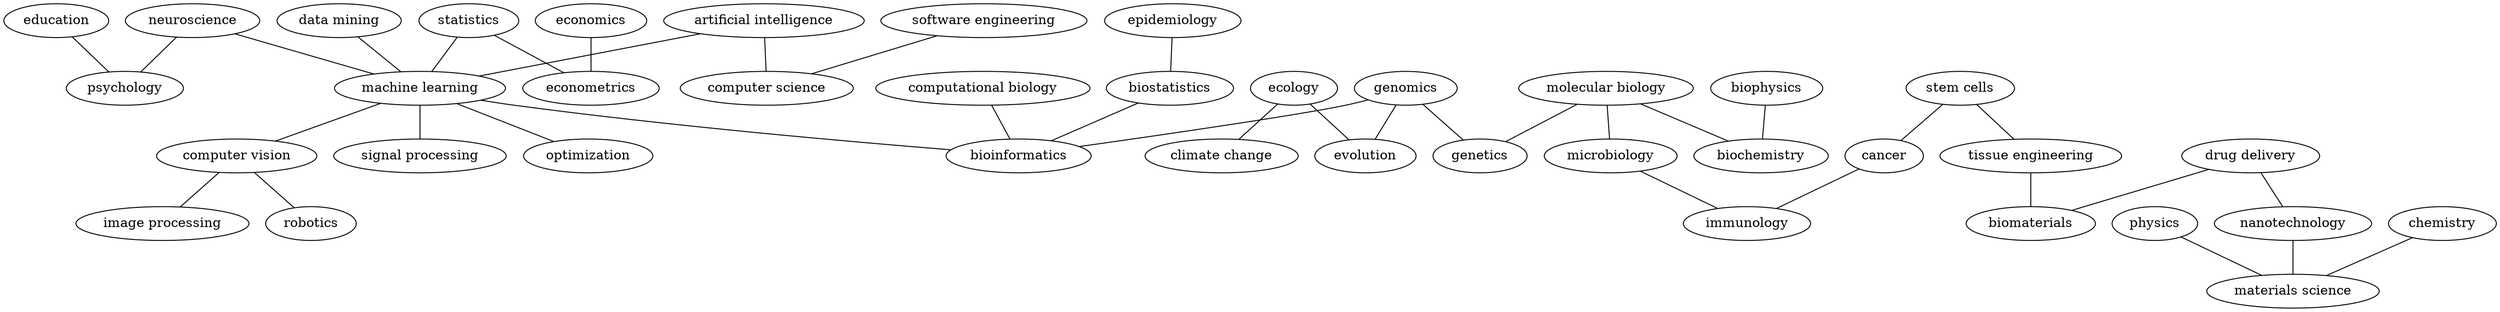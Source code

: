 strict graph "" {
	node [label="\N"];
	7045	[id=7045,
		label=education,
		level=2,
		pos="5911.667982074514,-462.674710616202",
		weight=0];
	15310	[id=15310,
		label=psychology,
		level=2,
		pos="5595.796342074518,-676.6377206161997",
		weight=0];
	7045 -- 15310	[level=2];
	29707	[id=29707,
		label=neuroscience,
		level=1,
		pos="4088.7652220745167,-966.879320616199",
		weight=0];
	18505	[id=18505,
		label="machine learning",
		level=1,
		pos="1267.6529220745215,-2966.2644706161973",
		weight=0];
	29707 -- 18505	[level=1];
	29707 -- 15310	[level=2];
	31766	[id=31766,
		label=genomics,
		level=2,
		pos="-2320.394497925481,1804.3413193838023",
		weight=0];
	31455	[id=31455,
		label=bioinformatics,
		level=2,
		pos="-1505.501577925479,635.3342093838",
		weight=0];
	31766 -- 31455	[level=2];
	22246	[id=22246,
		label=evolution,
		level=2,
		pos="-2912.1728279254785,1375.1929093838044",
		weight=0];
	31766 -- 22246	[level=2];
	10227	[id=10227,
		label=genetics,
		level=2,
		pos="-2949.9554379254823,2222.561769383801",
		weight=0];
	31766 -- 10227	[level=2];
	33558	[id=33558,
		label="software engineering",
		level=2,
		pos="6699.670572074519,-2884.9379706162017",
		weight=0];
	8062	[id=8062,
		label="computer science",
		level=2,
		pos="6062.335182074521,-2931.288600616199",
		weight=0];
	33558 -- 8062	[level=2];
	3099	[id=3099,
		label=chemistry,
		level=2,
		pos="-8413.750787925474,9299.710109383805",
		weight=0];
	14066	[id=14066,
		label="materials science",
		level=2,
		pos="-7940.8507179254775,8549.931059383798",
		weight=0];
	3099 -- 14066	[level=2];
	11170	[id=11170,
		label=statistics,
		level=2,
		pos="444.05386207451556,-6747.321400616202",
		weight=0];
	11170 -- 18505	[level=2];
	16382	[id=16382,
		label=econometrics,
		level=2,
		pos="173.72493207451953,-7289.3986206161935",
		weight=0];
	11170 -- 16382	[level=2];
	22947	[id=22947,
		label=economics,
		level=2,
		pos="61.158572074518815,-7756.152330616205",
		weight=0];
	22947 -- 16382	[level=2];
	34347	[id=34347,
		label=epidemiology,
		level=2,
		pos="-2178.117537925482,2651.7767793837993",
		weight=0];
	30514	[id=30514,
		label=biostatistics,
		level=2,
		pos="-1811.650147925484,1887.6835393838064",
		weight=0];
	34347 -- 30514	[level=2];
	13233	[id=13233,
		label=biophysics,
		level=2,
		pos="-4137.399317925483,2596.927109383805",
		weight=0];
	4733	[id=4733,
		label=biochemistry,
		level=2,
		pos="-3650.1388379254786,2829.787179383802",
		weight=0];
	13233 -- 4733	[level=2];
	30514 -- 31455	[level=2];
	15539	[id=15539,
		label="artificial intelligence",
		level=1,
		pos="5072.432482074519,-2713.479070616195",
		weight=0];
	15539 -- 18505	[level=1];
	15539 -- 8062	[level=2];
	310	[id=310,
		label="data mining",
		level=2,
		pos="2044.7893120745175,-6370.1756406161985",
		weight=0];
	310 -- 18505	[level=2];
	15928	[id=15928,
		label="stem cells",
		level=2,
		pos="-5401.7535879254865,5585.1941593838",
		weight=0];
	21473	[id=21473,
		label="tissue engineering",
		level=2,
		pos="-5680.830277925488,5958.7992993838",
		weight=0];
	15928 -- 21473	[level=2];
	21601	[id=21601,
		label=cancer,
		level=2,
		pos="-4724.074867925483,4743.565049383806",
		weight=0];
	15928 -- 21601	[level=2];
	8770	[id=8770,
		label="molecular biology",
		level=2,
		pos="-3249.7177979254866,2855.5378193837987",
		weight=0];
	3799	[id=3799,
		label=microbiology,
		level=2,
		pos="-3541.8690979254825,3232.8564793837995",
		weight=0];
	8770 -- 3799	[level=2];
	8770 -- 10227	[level=2];
	8770 -- 4733	[level=2];
	31950	[id=31950,
		label="computer vision",
		level=2,
		pos="2577.279182074517,-6483.511760616193",
		weight=0];
	18505 -- 31950	[level=2];
	18643	[id=18643,
		label="signal processing",
		level=2,
		pos="3773.08752207452,-4961.253860616198",
		weight=0];
	18505 -- 18643	[level=2];
	18505 -- 31455	[level=2];
	6648	[id=6648,
		label=optimization,
		level=2,
		pos="-406.419677925478,-6904.186990616199",
		weight=0];
	18505 -- 6648	[level=2];
	20558	[id=20558,
		label="computational biology",
		level=2,
		pos="-1838.7498179254817,1426.626009383799",
		weight=0];
	20558 -- 31455	[level=2];
	22263	[id=22263,
		label="image processing",
		level=2,
		pos="3266.9915520745144,-8010.484220616199",
		weight=0];
	31950 -- 22263	[level=2];
	31734	[id=31734,
		label=robotics,
		level=2,
		pos="3569.999202074514,-7804.172920616202",
		weight=0];
	31950 -- 31734	[level=2];
	25331	[id=25331,
		label=immunology,
		level=2,
		pos="-4220.764667925487,3942.3874093838003",
		weight=0];
	3799 -- 25331	[level=2];
	24151	[id=24151,
		label=physics,
		level=2,
		pos="-8306.46438792548,9839.4338093838",
		weight=0];
	24151 -- 14066	[level=2];
	6390	[id=6390,
		label=biomaterials,
		level=2,
		pos="-6019.230407925479,6379.496779383799",
		weight=0];
	21473 -- 6390	[level=2];
	21601 -- 25331	[level=2];
	10596	[id=10596,
		label=ecology,
		level=2,
		pos="-3677.152377925486,939.1062193838025",
		weight=0];
	10596 -- 22246	[level=2];
	31611	[id=31611,
		label="climate change",
		level=2,
		pos="-5374.4816079254815,45.50893938379886",
		weight=0];
	10596 -- 31611	[level=2];
	8816	[id=8816,
		label="drug delivery",
		level=2,
		pos="-6686.303747925485,7194.0839393838",
		weight=0];
	20848	[id=20848,
		label=nanotechnology,
		level=2,
		pos="-6983.68573792548,7814.369139383798",
		weight=0];
	8816 -- 20848	[level=2];
	8816 -- 6390	[level=2];
	20848 -- 14066	[level=2];
}
